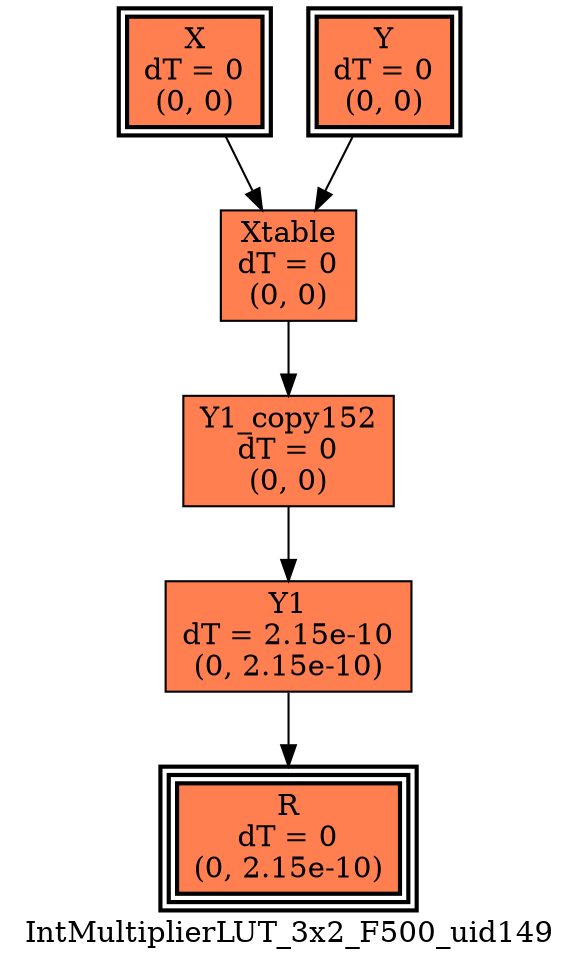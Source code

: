 digraph IntMultiplierLUT_3x2_F500_uid149
{
	//graph drawing options
	label=IntMultiplierLUT_3x2_F500_uid149;
	labelloc=bottom;
	labeljust=right;
	ratio=auto;
	nodesep=0.25;
	ranksep=0.5;

	//input/output signals of operator IntMultiplierLUT_3x2_F500_uid149
	X__IntMultiplierLUT_3x2_F500_uid149 [ label="X\ndT = 0\n(0, 0)", shape=box, color=black, style="bold, filled", fillcolor=coral, peripheries=2 ];
	Y__IntMultiplierLUT_3x2_F500_uid149 [ label="Y\ndT = 0\n(0, 0)", shape=box, color=black, style="bold, filled", fillcolor=coral, peripheries=2 ];
	R__IntMultiplierLUT_3x2_F500_uid149 [ label="R\ndT = 0\n(0, 2.15e-10)", shape=box, color=black, style="bold, filled", fillcolor=coral, peripheries=3 ];
	{rank=same X__IntMultiplierLUT_3x2_F500_uid149, Y__IntMultiplierLUT_3x2_F500_uid149};
	{rank=same R__IntMultiplierLUT_3x2_F500_uid149};
	//internal signals of operator IntMultiplierLUT_3x2_F500_uid149
	Xtable__IntMultiplierLUT_3x2_F500_uid149 [ label="Xtable\ndT = 0\n(0, 0)", shape=box, color=black, style=filled, fillcolor=coral, peripheries=1 ];
	Y1__IntMultiplierLUT_3x2_F500_uid149 [ label="Y1\ndT = 2.15e-10\n(0, 2.15e-10)", shape=box, color=black, style=filled, fillcolor=coral, peripheries=1 ];
	Y1_copy152__IntMultiplierLUT_3x2_F500_uid149 [ label="Y1_copy152\ndT = 0\n(0, 0)", shape=box, color=black, style=filled, fillcolor=coral, peripheries=1 ];

	//subcomponents of operator IntMultiplierLUT_3x2_F500_uid149

	//input and internal signal connections of operator IntMultiplierLUT_3x2_F500_uid149
	X__IntMultiplierLUT_3x2_F500_uid149 -> Xtable__IntMultiplierLUT_3x2_F500_uid149 [ arrowhead=normal, arrowsize=1.0, arrowtail=normal, color=black, dir=forward  ];
	Y__IntMultiplierLUT_3x2_F500_uid149 -> Xtable__IntMultiplierLUT_3x2_F500_uid149 [ arrowhead=normal, arrowsize=1.0, arrowtail=normal, color=black, dir=forward  ];
	Xtable__IntMultiplierLUT_3x2_F500_uid149 -> Y1_copy152__IntMultiplierLUT_3x2_F500_uid149 [ arrowhead=normal, arrowsize=1.0, arrowtail=normal, color=black, dir=forward  ];
	Y1__IntMultiplierLUT_3x2_F500_uid149 -> R__IntMultiplierLUT_3x2_F500_uid149 [ arrowhead=normal, arrowsize=1.0, arrowtail=normal, color=black, dir=forward  ];
	Y1_copy152__IntMultiplierLUT_3x2_F500_uid149 -> Y1__IntMultiplierLUT_3x2_F500_uid149 [ arrowhead=normal, arrowsize=1.0, arrowtail=normal, color=black, dir=forward  ];
}

